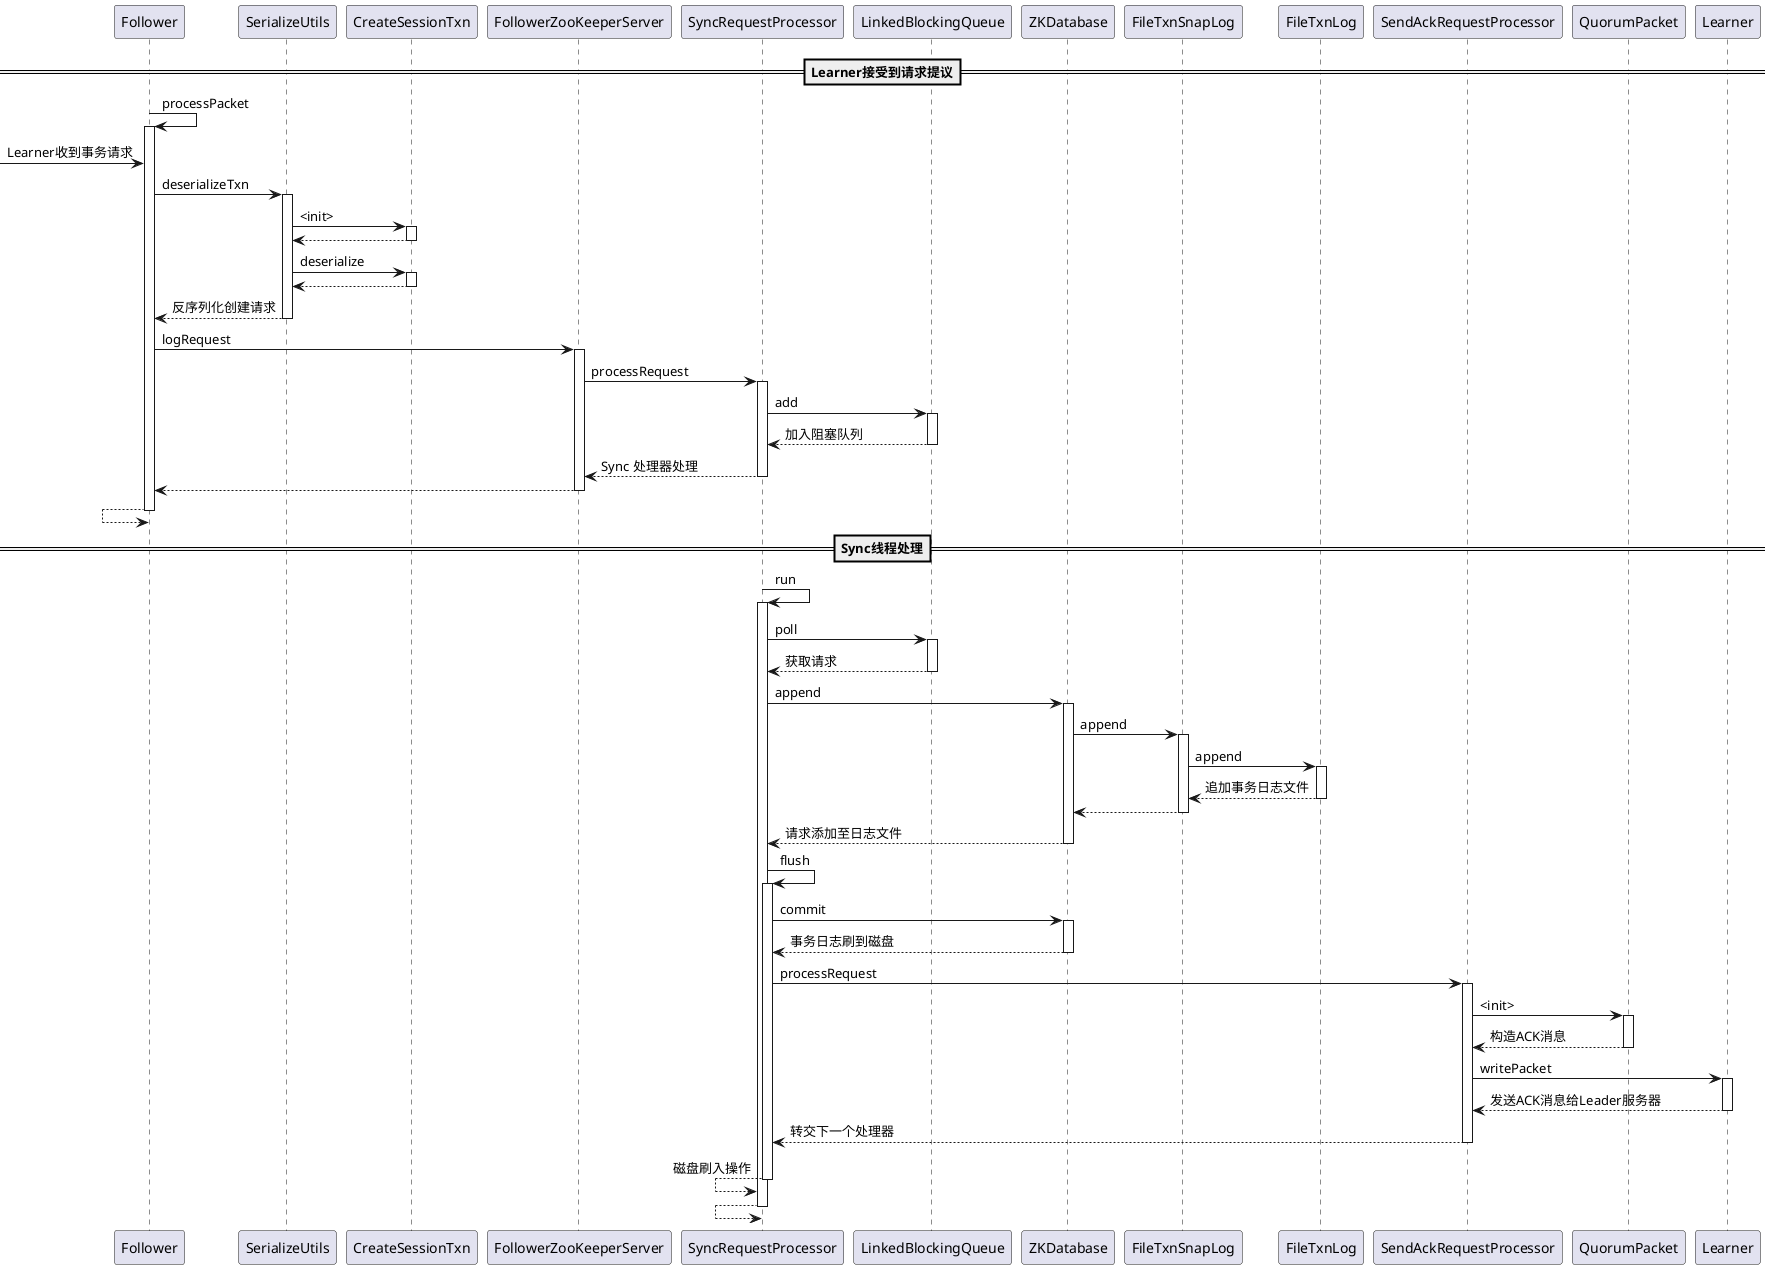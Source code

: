 @startuml

==Learner接受到请求提议==
Follower->Follower:processPacket
activate Follower
    [-> Follower:Learner收到事务请求
    Follower->SerializeUtils:deserializeTxn
    activate SerializeUtils
        SerializeUtils->CreateSessionTxn:<init>
        activate CreateSessionTxn
        SerializeUtils<--CreateSessionTxn:
        deactivate CreateSessionTxn

        SerializeUtils->CreateSessionTxn:deserialize
        activate CreateSessionTxn
        SerializeUtils<--CreateSessionTxn:
        deactivate CreateSessionTxn
    Follower<--SerializeUtils:反序列化创建请求
    deactivate SerializeUtils

    Follower->FollowerZooKeeperServer:logRequest
    activate FollowerZooKeeperServer
        FollowerZooKeeperServer->SyncRequestProcessor:processRequest
        activate SyncRequestProcessor
            SyncRequestProcessor->LinkedBlockingQueue:add
            activate LinkedBlockingQueue
            SyncRequestProcessor<--LinkedBlockingQueue:加入阻塞队列
            deactivate LinkedBlockingQueue
        FollowerZooKeeperServer<--SyncRequestProcessor:Sync 处理器处理
        deactivate SyncRequestProcessor
    Follower<--FollowerZooKeeperServer:
    deactivate FollowerZooKeeperServer

Follower<--Follower:
deactivate Follower

==Sync线程处理==
SyncRequestProcessor->SyncRequestProcessor:run
activate SyncRequestProcessor

    SyncRequestProcessor->LinkedBlockingQueue:poll
    activate LinkedBlockingQueue
    SyncRequestProcessor<--LinkedBlockingQueue:获取请求
    deactivate LinkedBlockingQueue


    SyncRequestProcessor->ZKDatabase:append
    activate ZKDatabase
        ZKDatabase->FileTxnSnapLog:append
        activate FileTxnSnapLog
            FileTxnSnapLog->FileTxnLog:append
            activate FileTxnLog
            FileTxnSnapLog<--FileTxnLog:追加事务日志文件
            deactivate FileTxnLog
        ZKDatabase<--FileTxnSnapLog:
        deactivate FileTxnSnapLog
    SyncRequestProcessor<--ZKDatabase:请求添加至日志文件
    deactivate ZKDatabase

    SyncRequestProcessor->SyncRequestProcessor:flush
    activate SyncRequestProcessor
        SyncRequestProcessor->ZKDatabase:commit
        activate ZKDatabase
        SyncRequestProcessor<--ZKDatabase:事务日志刷到磁盘
        deactivate ZKDatabase

        SyncRequestProcessor->SendAckRequestProcessor:processRequest
        activate SendAckRequestProcessor
            SendAckRequestProcessor->QuorumPacket:<init>
            activate QuorumPacket
            SendAckRequestProcessor<--QuorumPacket:构造ACK消息
            deactivate QuorumPacket

            SendAckRequestProcessor->Learner:writePacket
            activate Learner
            SendAckRequestProcessor<--Learner:发送ACK消息给Leader服务器
            deactivate Learner

        SyncRequestProcessor<--SendAckRequestProcessor:转交下一个处理器
        deactivate SendAckRequestProcessor

    SyncRequestProcessor<--SyncRequestProcessor:磁盘刷入操作
    deactivate SyncRequestProcessor
SyncRequestProcessor<--SyncRequestProcessor:
deactivate SyncRequestProcessor



@enduml